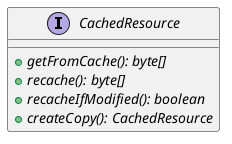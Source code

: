 @startuml

    interface CachedResource [[CachedResource.html]] {
        {abstract} +getFromCache(): byte[]
        {abstract} +recache(): byte[]
        {abstract} +recacheIfModified(): boolean
        {abstract} +createCopy(): CachedResource
    }

@enduml
